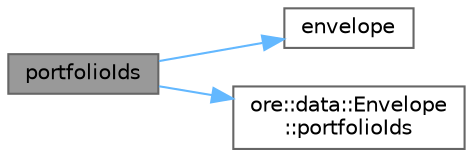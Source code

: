digraph "portfolioIds"
{
 // INTERACTIVE_SVG=YES
 // LATEX_PDF_SIZE
  bgcolor="transparent";
  edge [fontname=Helvetica,fontsize=10,labelfontname=Helvetica,labelfontsize=10];
  node [fontname=Helvetica,fontsize=10,shape=box,height=0.2,width=0.4];
  rankdir="LR";
  Node1 [label="portfolioIds",height=0.2,width=0.4,color="gray40", fillcolor="grey60", style="filled", fontcolor="black",tooltip=" "];
  Node1 -> Node2 [color="steelblue1",style="solid"];
  Node2 [label="envelope",height=0.2,width=0.4,color="grey40", fillcolor="white", style="filled",URL="$classore_1_1data_1_1_trade.html#ab639fbec918087212795e8cbf44d2b82",tooltip=" "];
  Node1 -> Node3 [color="steelblue1",style="solid"];
  Node3 [label="ore::data::Envelope\l::portfolioIds",height=0.2,width=0.4,color="grey40", fillcolor="white", style="filled",URL="$classore_1_1data_1_1_envelope.html#a6938a7eecae406f674534e12816e6f15",tooltip=" "];
}
